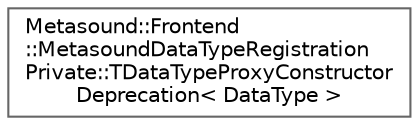 digraph "Graphical Class Hierarchy"
{
 // INTERACTIVE_SVG=YES
 // LATEX_PDF_SIZE
  bgcolor="transparent";
  edge [fontname=Helvetica,fontsize=10,labelfontname=Helvetica,labelfontsize=10];
  node [fontname=Helvetica,fontsize=10,shape=box,height=0.2,width=0.4];
  rankdir="LR";
  Node0 [id="Node000000",label="Metasound::Frontend\l::MetasoundDataTypeRegistration\lPrivate::TDataTypeProxyConstructor\lDeprecation\< DataType \>",height=0.2,width=0.4,color="grey40", fillcolor="white", style="filled",URL="$de/db6/structMetasound_1_1Frontend_1_1MetasoundDataTypeRegistrationPrivate_1_1TDataTypeProxyConstructorDeprecation.html",tooltip=" "];
}
